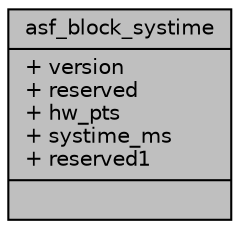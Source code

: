 digraph "asf_block_systime"
{
 // INTERACTIVE_SVG=YES
 // LATEX_PDF_SIZE
  bgcolor="transparent";
  edge [fontname="Helvetica",fontsize="10",labelfontname="Helvetica",labelfontsize="10"];
  node [fontname="Helvetica",fontsize="10",shape=record];
  Node1 [label="{asf_block_systime\n|+ version\l+ reserved\l+ hw_pts\l+ systime_ms\l+ reserved1\l|}",height=0.2,width=0.4,color="black", fillcolor="grey75", style="filled", fontcolor="black",tooltip=" "];
}
